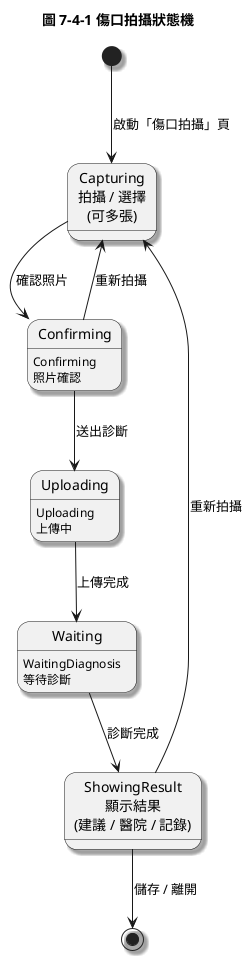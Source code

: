 @startuml
title 圖 7-4-1 傷口拍攝狀態機
skinparam shadowing true

[*] --> Capturing : \n啟動「傷口拍攝」頁

state Capturing as "Capturing\n拍攝 / 選擇\n(可多張)" {
}

Capturing --> Confirming : 確認照片
Confirming : Confirming\n照片確認
Confirming --> Capturing : 重新拍攝
Confirming --> Uploading  : 送出診斷

Uploading : Uploading\n上傳中
Uploading --> Waiting : 上傳完成

Waiting : WaitingDiagnosis\n等待診斷
Waiting --> Showing : 診斷完成

state Showing as "ShowingResult\n顯示結果\n(建議 / 醫院 / 記錄)" {
}

Showing --> Capturing : 重新拍攝
Showing --> [*]       : 儲存 / 離開
@enduml